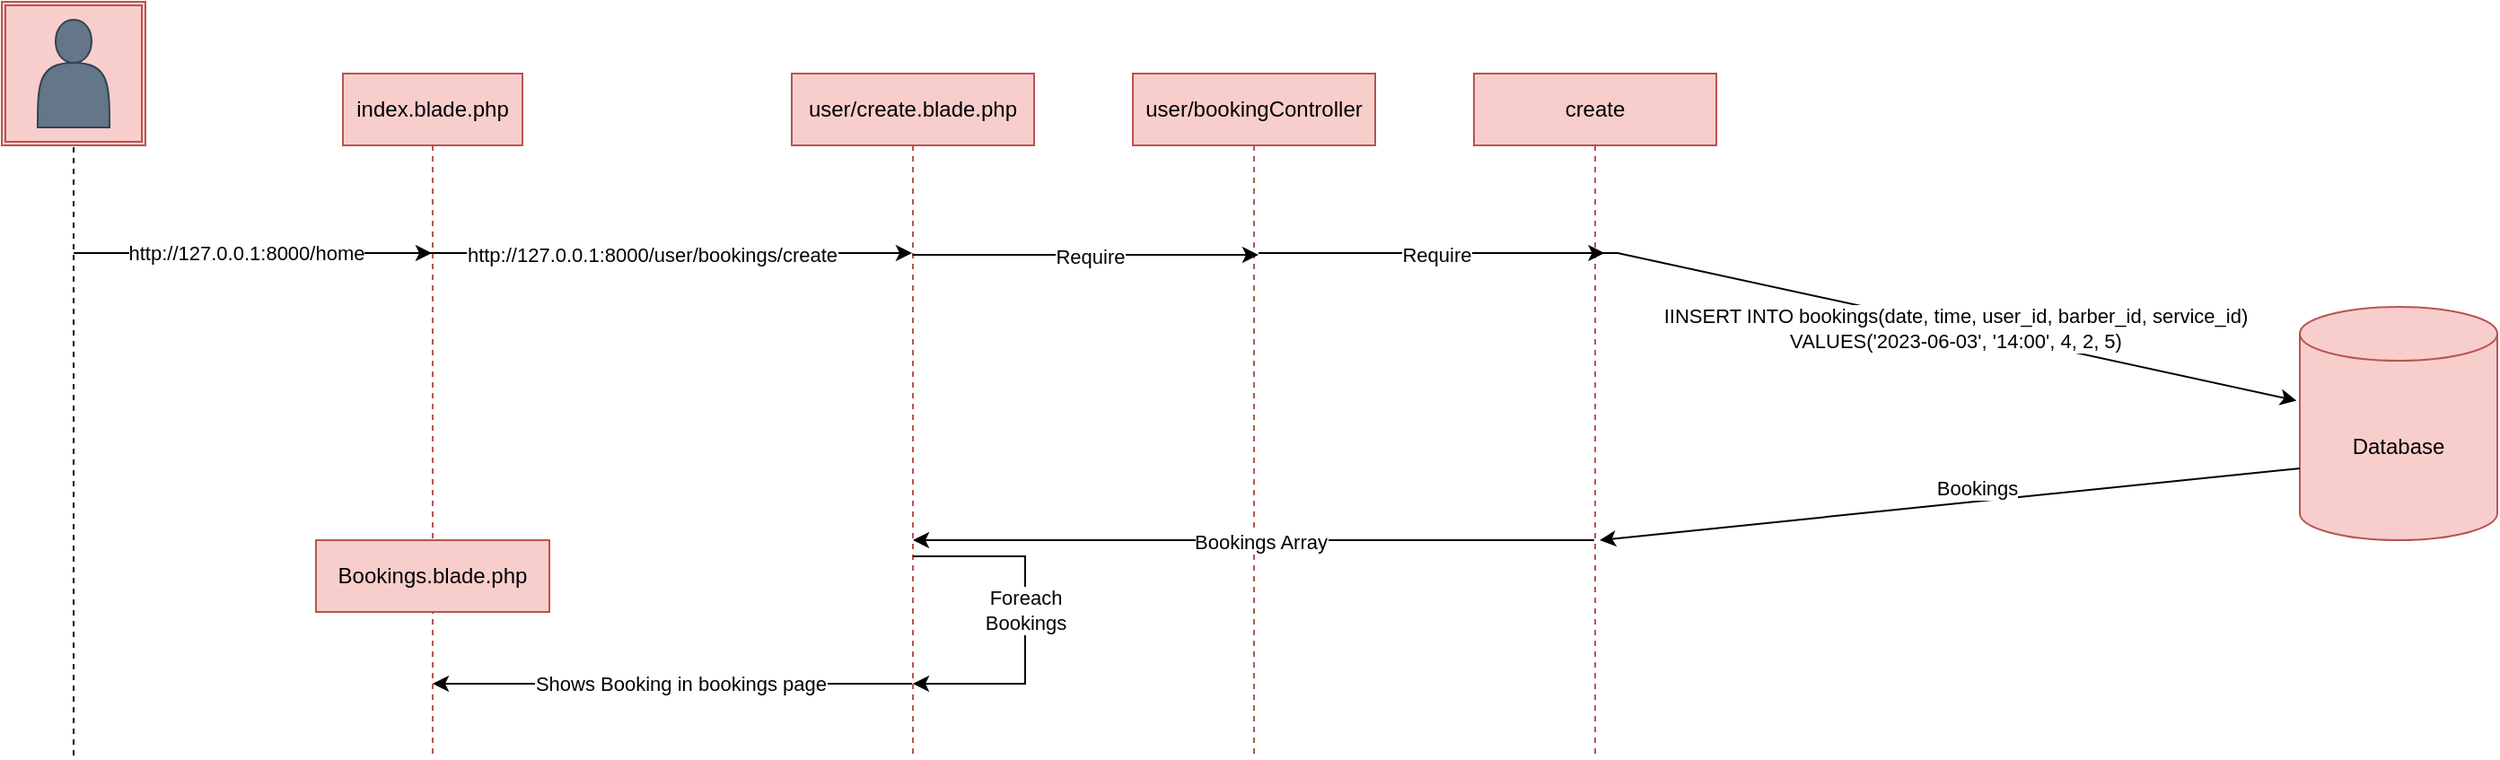 <mxfile version="21.1.7" type="onedrive">
  <diagram name="Page-1" id="2YBvvXClWsGukQMizWep">
    <mxGraphModel grid="1" page="1" gridSize="10" guides="1" tooltips="1" connect="1" arrows="1" fold="1" pageScale="1" pageWidth="850" pageHeight="1100" math="0" shadow="0">
      <root>
        <mxCell id="0" />
        <mxCell id="1" parent="0" />
        <mxCell id="aM9ryv3xv72pqoxQDRHE-5" value="index.blade.php" style="shape=umlLifeline;perimeter=lifelinePerimeter;whiteSpace=wrap;html=1;container=0;dropTarget=0;collapsible=0;recursiveResize=0;outlineConnect=0;portConstraint=eastwest;newEdgeStyle={&quot;edgeStyle&quot;:&quot;elbowEdgeStyle&quot;,&quot;elbow&quot;:&quot;vertical&quot;,&quot;curved&quot;:0,&quot;rounded&quot;:0};fillColor=#f8cecc;strokeColor=#b85450;" vertex="1" parent="1">
          <mxGeometry x="250" y="60" width="100" height="380" as="geometry" />
        </mxCell>
        <mxCell id="lCoCBE2By1L0vKrKhr4s-3" value="" style="group;fillColor=#f8cecc;strokeColor=#b85450;" connectable="0" vertex="1" parent="1">
          <mxGeometry x="60" y="20" width="80" height="80" as="geometry" />
        </mxCell>
        <mxCell id="lCoCBE2By1L0vKrKhr4s-2" value="" style="shape=ext;double=1;whiteSpace=wrap;html=1;aspect=fixed;fillColor=#f8cecc;strokeColor=#b85450;" vertex="1" parent="lCoCBE2By1L0vKrKhr4s-3">
          <mxGeometry width="80" height="80" as="geometry" />
        </mxCell>
        <mxCell id="lCoCBE2By1L0vKrKhr4s-1" value="" style="shape=actor;whiteSpace=wrap;html=1;fillColor=#647687;fontColor=#ffffff;strokeColor=#314354;" vertex="1" parent="lCoCBE2By1L0vKrKhr4s-3">
          <mxGeometry x="20" y="10" width="40" height="60" as="geometry" />
        </mxCell>
        <mxCell id="lCoCBE2By1L0vKrKhr4s-5" value="" style="endArrow=none;dashed=1;html=1;rounded=0;entryX=0.5;entryY=1;entryDx=0;entryDy=0;" edge="1" parent="1" target="lCoCBE2By1L0vKrKhr4s-2">
          <mxGeometry width="50" height="50" relative="1" as="geometry">
            <mxPoint x="100" y="440" as="sourcePoint" />
            <mxPoint x="70" y="160" as="targetPoint" />
          </mxGeometry>
        </mxCell>
        <mxCell id="lCoCBE2By1L0vKrKhr4s-6" value="user/create.blade.php" style="shape=umlLifeline;perimeter=lifelinePerimeter;whiteSpace=wrap;html=1;container=0;dropTarget=0;collapsible=0;recursiveResize=0;outlineConnect=0;portConstraint=eastwest;newEdgeStyle={&quot;edgeStyle&quot;:&quot;elbowEdgeStyle&quot;,&quot;elbow&quot;:&quot;vertical&quot;,&quot;curved&quot;:0,&quot;rounded&quot;:0};fillColor=#f8cecc;strokeColor=#b85450;" vertex="1" parent="1">
          <mxGeometry x="500" y="60" width="135" height="380" as="geometry" />
        </mxCell>
        <mxCell id="lCoCBE2By1L0vKrKhr4s-8" value="" style="endArrow=classic;html=1;rounded=0;" edge="1" parent="1" target="aM9ryv3xv72pqoxQDRHE-5">
          <mxGeometry width="50" height="50" relative="1" as="geometry">
            <mxPoint x="100" y="160" as="sourcePoint" />
            <mxPoint x="150" y="140" as="targetPoint" />
            <Array as="points">
              <mxPoint x="160" y="160" />
            </Array>
          </mxGeometry>
        </mxCell>
        <mxCell id="lCoCBE2By1L0vKrKhr4s-9" value="http://127.0.0.1:8000/home" style="edgeLabel;html=1;align=center;verticalAlign=middle;resizable=0;points=[];" connectable="0" vertex="1" parent="lCoCBE2By1L0vKrKhr4s-8">
          <mxGeometry x="-0.044" relative="1" as="geometry">
            <mxPoint as="offset" />
          </mxGeometry>
        </mxCell>
        <mxCell id="lCoCBE2By1L0vKrKhr4s-10" value="" style="endArrow=classic;html=1;rounded=0;" edge="1" parent="1" target="lCoCBE2By1L0vKrKhr4s-6">
          <mxGeometry width="50" height="50" relative="1" as="geometry">
            <mxPoint x="270" y="160" as="sourcePoint" />
            <mxPoint x="440" y="160" as="targetPoint" />
            <Array as="points">
              <mxPoint x="330" y="160" />
            </Array>
          </mxGeometry>
        </mxCell>
        <mxCell id="lCoCBE2By1L0vKrKhr4s-12" value="http://127.0.0.1:8000/user/bookings/create" style="edgeLabel;html=1;align=center;verticalAlign=middle;resizable=0;points=[];" connectable="0" vertex="1" parent="lCoCBE2By1L0vKrKhr4s-10">
          <mxGeometry x="0.02" y="-1" relative="1" as="geometry">
            <mxPoint as="offset" />
          </mxGeometry>
        </mxCell>
        <mxCell id="lCoCBE2By1L0vKrKhr4s-13" value="user/bookingController" style="shape=umlLifeline;perimeter=lifelinePerimeter;whiteSpace=wrap;html=1;container=0;dropTarget=0;collapsible=0;recursiveResize=0;outlineConnect=0;portConstraint=eastwest;newEdgeStyle={&quot;edgeStyle&quot;:&quot;elbowEdgeStyle&quot;,&quot;elbow&quot;:&quot;vertical&quot;,&quot;curved&quot;:0,&quot;rounded&quot;:0};fillColor=#f8cecc;strokeColor=#b85450;" vertex="1" parent="1">
          <mxGeometry x="690" y="60" width="135" height="380" as="geometry" />
        </mxCell>
        <mxCell id="lCoCBE2By1L0vKrKhr4s-14" value="" style="endArrow=classic;html=1;rounded=0;" edge="1" parent="1">
          <mxGeometry width="50" height="50" relative="1" as="geometry">
            <mxPoint x="567.31" y="161.0" as="sourcePoint" />
            <mxPoint x="760" y="161" as="targetPoint" />
            <Array as="points">
              <mxPoint x="620" y="161" />
              <mxPoint x="700" y="161" />
            </Array>
          </mxGeometry>
        </mxCell>
        <mxCell id="lCoCBE2By1L0vKrKhr4s-15" value="Require" style="edgeLabel;html=1;align=center;verticalAlign=middle;resizable=0;points=[];" connectable="0" vertex="1" parent="lCoCBE2By1L0vKrKhr4s-14">
          <mxGeometry x="0.02" y="-1" relative="1" as="geometry">
            <mxPoint as="offset" />
          </mxGeometry>
        </mxCell>
        <mxCell id="lCoCBE2By1L0vKrKhr4s-16" value="create" style="shape=umlLifeline;perimeter=lifelinePerimeter;whiteSpace=wrap;html=1;container=0;dropTarget=0;collapsible=0;recursiveResize=0;outlineConnect=0;portConstraint=eastwest;newEdgeStyle={&quot;edgeStyle&quot;:&quot;elbowEdgeStyle&quot;,&quot;elbow&quot;:&quot;vertical&quot;,&quot;curved&quot;:0,&quot;rounded&quot;:0};fillColor=#f8cecc;strokeColor=#b85450;" vertex="1" parent="1">
          <mxGeometry x="880" y="60" width="135" height="380" as="geometry" />
        </mxCell>
        <mxCell id="lCoCBE2By1L0vKrKhr4s-17" value="" style="endArrow=classic;html=1;rounded=0;" edge="1" parent="1">
          <mxGeometry width="50" height="50" relative="1" as="geometry">
            <mxPoint x="760.0" y="160.0" as="sourcePoint" />
            <mxPoint x="952.69" y="160" as="targetPoint" />
            <Array as="points">
              <mxPoint x="812.69" y="160" />
              <mxPoint x="892.69" y="160" />
            </Array>
          </mxGeometry>
        </mxCell>
        <mxCell id="lCoCBE2By1L0vKrKhr4s-18" value="Require" style="edgeLabel;html=1;align=center;verticalAlign=middle;resizable=0;points=[];" connectable="0" vertex="1" parent="lCoCBE2By1L0vKrKhr4s-17">
          <mxGeometry x="0.02" y="-1" relative="1" as="geometry">
            <mxPoint as="offset" />
          </mxGeometry>
        </mxCell>
        <mxCell id="lCoCBE2By1L0vKrKhr4s-19" value="Database" style="shape=cylinder3;whiteSpace=wrap;html=1;boundedLbl=1;backgroundOutline=1;size=15;fillColor=#f8cecc;strokeColor=#b85450;" vertex="1" parent="1">
          <mxGeometry x="1340" y="190" width="110" height="130" as="geometry" />
        </mxCell>
        <mxCell id="lCoCBE2By1L0vKrKhr4s-21" value="" style="endArrow=classic;html=1;rounded=0;entryX=-0.017;entryY=0.402;entryDx=0;entryDy=0;entryPerimeter=0;" edge="1" parent="1" target="lCoCBE2By1L0vKrKhr4s-19">
          <mxGeometry width="50" height="50" relative="1" as="geometry">
            <mxPoint x="950" y="160" as="sourcePoint" />
            <mxPoint x="962.69" y="170" as="targetPoint" />
            <Array as="points">
              <mxPoint x="960" y="160" />
            </Array>
          </mxGeometry>
        </mxCell>
        <mxCell id="lCoCBE2By1L0vKrKhr4s-22" value="IINSERT INTO bookings(date, time, user_id, barber_id, service_id)&lt;br&gt;VALUES(&#39;2023-06-03&#39;, &#39;14:00&#39;, 4, 2, 5)" style="edgeLabel;html=1;align=center;verticalAlign=middle;resizable=0;points=[];" connectable="0" vertex="1" parent="lCoCBE2By1L0vKrKhr4s-21">
          <mxGeometry x="0.02" y="-1" relative="1" as="geometry">
            <mxPoint as="offset" />
          </mxGeometry>
        </mxCell>
        <mxCell id="lCoCBE2By1L0vKrKhr4s-25" value="" style="endArrow=classic;html=1;rounded=0;exitX=0;exitY=0;exitDx=0;exitDy=90;exitPerimeter=0;" edge="1" parent="1" source="lCoCBE2By1L0vKrKhr4s-19">
          <mxGeometry width="50" height="50" relative="1" as="geometry">
            <mxPoint x="1210" y="340" as="sourcePoint" />
            <mxPoint x="950" y="320" as="targetPoint" />
            <Array as="points" />
          </mxGeometry>
        </mxCell>
        <mxCell id="lCoCBE2By1L0vKrKhr4s-26" value="Bookings" style="edgeLabel;html=1;align=center;verticalAlign=middle;resizable=0;points=[];" connectable="0" vertex="1" parent="lCoCBE2By1L0vKrKhr4s-25">
          <mxGeometry x="-0.865" y="-4" relative="1" as="geometry">
            <mxPoint x="-153" y="12" as="offset" />
          </mxGeometry>
        </mxCell>
        <mxCell id="lCoCBE2By1L0vKrKhr4s-27" value="" style="endArrow=classic;html=1;rounded=0;" edge="1" parent="1" source="lCoCBE2By1L0vKrKhr4s-16" target="lCoCBE2By1L0vKrKhr4s-6">
          <mxGeometry width="50" height="50" relative="1" as="geometry">
            <mxPoint x="810" y="330" as="sourcePoint" />
            <mxPoint x="860" y="280" as="targetPoint" />
            <Array as="points">
              <mxPoint x="790" y="320" />
            </Array>
          </mxGeometry>
        </mxCell>
        <mxCell id="lCoCBE2By1L0vKrKhr4s-28" value="Bookings Array" style="edgeLabel;html=1;align=center;verticalAlign=middle;resizable=0;points=[];" connectable="0" vertex="1" parent="lCoCBE2By1L0vKrKhr4s-27">
          <mxGeometry x="-0.018" y="1" relative="1" as="geometry">
            <mxPoint as="offset" />
          </mxGeometry>
        </mxCell>
        <mxCell id="lCoCBE2By1L0vKrKhr4s-29" value="" style="endArrow=classic;html=1;rounded=0;" edge="1" parent="1" target="lCoCBE2By1L0vKrKhr4s-6">
          <mxGeometry width="50" height="50" relative="1" as="geometry">
            <mxPoint x="567.524" y="329" as="sourcePoint" />
            <mxPoint x="567.524" y="359" as="targetPoint" />
            <Array as="points">
              <mxPoint x="630" y="329" />
              <mxPoint x="630" y="400" />
              <mxPoint x="600" y="400" />
            </Array>
          </mxGeometry>
        </mxCell>
        <mxCell id="lCoCBE2By1L0vKrKhr4s-30" value="Foreach&lt;br&gt;Bookings" style="edgeLabel;html=1;align=center;verticalAlign=middle;resizable=0;points=[];" connectable="0" vertex="1" parent="lCoCBE2By1L0vKrKhr4s-29">
          <mxGeometry x="-0.096" relative="1" as="geometry">
            <mxPoint y="4" as="offset" />
          </mxGeometry>
        </mxCell>
        <mxCell id="lCoCBE2By1L0vKrKhr4s-31" value="" style="endArrow=classic;html=1;rounded=0;" edge="1" parent="1" source="lCoCBE2By1L0vKrKhr4s-6" target="aM9ryv3xv72pqoxQDRHE-5">
          <mxGeometry width="50" height="50" relative="1" as="geometry">
            <mxPoint x="400" y="410" as="sourcePoint" />
            <mxPoint x="450" y="360" as="targetPoint" />
            <Array as="points">
              <mxPoint x="330" y="400" />
            </Array>
          </mxGeometry>
        </mxCell>
        <mxCell id="lCoCBE2By1L0vKrKhr4s-32" value="Shows Booking in bookings page" style="edgeLabel;html=1;align=center;verticalAlign=middle;resizable=0;points=[];" connectable="0" vertex="1" parent="lCoCBE2By1L0vKrKhr4s-31">
          <mxGeometry x="-0.029" relative="1" as="geometry">
            <mxPoint as="offset" />
          </mxGeometry>
        </mxCell>
        <mxCell id="lCoCBE2By1L0vKrKhr4s-33" value="Bookings.blade.php" style="rounded=0;whiteSpace=wrap;html=1;fillColor=#f8cecc;strokeColor=#b85450;" vertex="1" parent="1">
          <mxGeometry x="235" y="320" width="130" height="40" as="geometry" />
        </mxCell>
      </root>
    </mxGraphModel>
  </diagram>
</mxfile>
